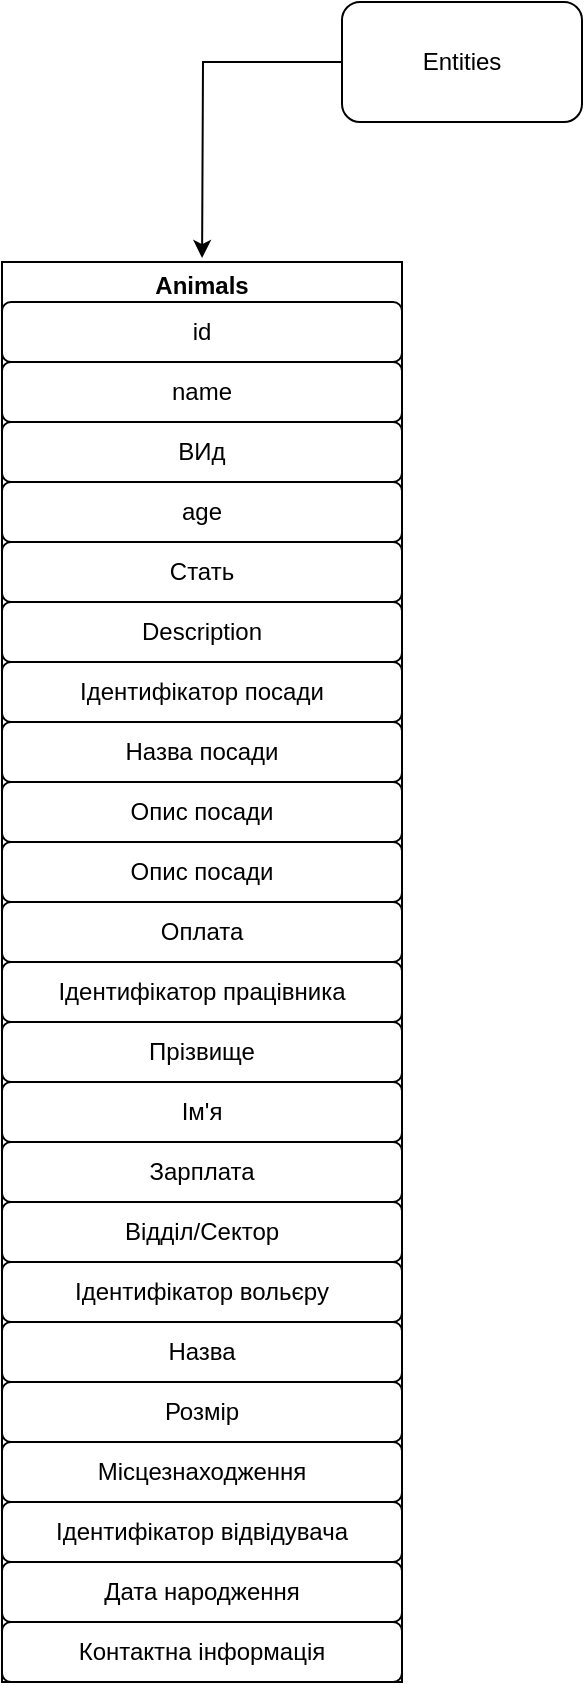 <mxfile version="24.2.2" type="github">
  <diagram name="Страница — 1" id="502B-_kw1vN6G0MiNI7r">
    <mxGraphModel dx="872" dy="481" grid="1" gridSize="10" guides="1" tooltips="1" connect="1" arrows="1" fold="1" page="1" pageScale="1" pageWidth="827" pageHeight="1169" math="0" shadow="0">
      <root>
        <mxCell id="0" />
        <mxCell id="1" parent="0" />
        <mxCell id="poFuWDEIFJVg8fxHqKOv-1" value="&lt;span dir=&quot;ltr&quot; class=&quot;ui-provider a b c d e f g h i j k l m n o p q r s t u v w x y z ab ac ae af ag ah ai aj ak&quot;&gt;Entities&lt;/span&gt;" style="rounded=1;whiteSpace=wrap;html=1;" vertex="1" parent="1">
          <mxGeometry x="290" y="60" width="120" height="60" as="geometry" />
        </mxCell>
        <mxCell id="poFuWDEIFJVg8fxHqKOv-3" style="edgeStyle=orthogonalEdgeStyle;rounded=0;orthogonalLoop=1;jettySize=auto;html=1;entryX=0.417;entryY=-0.033;entryDx=0;entryDy=0;entryPerimeter=0;" edge="1" parent="1" source="poFuWDEIFJVg8fxHqKOv-1">
          <mxGeometry relative="1" as="geometry">
            <mxPoint x="220.04" y="188.02" as="targetPoint" />
          </mxGeometry>
        </mxCell>
        <mxCell id="poFuWDEIFJVg8fxHqKOv-9" value="Animals" style="swimlane;whiteSpace=wrap;html=1;" vertex="1" parent="1">
          <mxGeometry x="120" y="190" width="200" height="710" as="geometry" />
        </mxCell>
        <mxCell id="poFuWDEIFJVg8fxHqKOv-10" value="id" style="rounded=1;whiteSpace=wrap;html=1;" vertex="1" parent="poFuWDEIFJVg8fxHqKOv-9">
          <mxGeometry y="20" width="200" height="30" as="geometry" />
        </mxCell>
        <mxCell id="poFuWDEIFJVg8fxHqKOv-11" value="name" style="rounded=1;whiteSpace=wrap;html=1;" vertex="1" parent="poFuWDEIFJVg8fxHqKOv-9">
          <mxGeometry y="50" width="200" height="30" as="geometry" />
        </mxCell>
        <mxCell id="poFuWDEIFJVg8fxHqKOv-12" value="ВИд" style="rounded=1;whiteSpace=wrap;html=1;" vertex="1" parent="poFuWDEIFJVg8fxHqKOv-9">
          <mxGeometry y="80" width="200" height="30" as="geometry" />
        </mxCell>
        <mxCell id="poFuWDEIFJVg8fxHqKOv-13" value="age" style="rounded=1;whiteSpace=wrap;html=1;" vertex="1" parent="poFuWDEIFJVg8fxHqKOv-9">
          <mxGeometry y="110" width="200" height="30" as="geometry" />
        </mxCell>
        <mxCell id="poFuWDEIFJVg8fxHqKOv-14" value="Стать" style="rounded=1;whiteSpace=wrap;html=1;" vertex="1" parent="poFuWDEIFJVg8fxHqKOv-9">
          <mxGeometry y="140" width="200" height="30" as="geometry" />
        </mxCell>
        <mxCell id="poFuWDEIFJVg8fxHqKOv-15" value="Description" style="rounded=1;whiteSpace=wrap;html=1;" vertex="1" parent="poFuWDEIFJVg8fxHqKOv-9">
          <mxGeometry y="170" width="200" height="30" as="geometry" />
        </mxCell>
        <mxCell id="poFuWDEIFJVg8fxHqKOv-16" value="&lt;span dir=&quot;ltr&quot; class=&quot;ui-provider a b c d e f g h i j k l m n o p q r s t u v w x y z ab ac ae af ag ah ai aj ak&quot;&gt;Ідентифікатор посади&lt;/span&gt;" style="rounded=1;whiteSpace=wrap;html=1;" vertex="1" parent="poFuWDEIFJVg8fxHqKOv-9">
          <mxGeometry y="200" width="200" height="30" as="geometry" />
        </mxCell>
        <mxCell id="poFuWDEIFJVg8fxHqKOv-17" value="&lt;span dir=&quot;ltr&quot; class=&quot;ui-provider a b c d e f g h i j k l m n o p q r s t u v w x y z ab ac ae af ag ah ai aj ak&quot;&gt;Назва посади&lt;/span&gt;" style="rounded=1;whiteSpace=wrap;html=1;" vertex="1" parent="poFuWDEIFJVg8fxHqKOv-9">
          <mxGeometry y="230" width="200" height="30" as="geometry" />
        </mxCell>
        <mxCell id="poFuWDEIFJVg8fxHqKOv-18" value="&lt;span dir=&quot;ltr&quot; class=&quot;ui-provider a b c d e f g h i j k l m n o p q r s t u v w x y z ab ac ae af ag ah ai aj ak&quot;&gt;Опис посади&lt;/span&gt;" style="rounded=1;whiteSpace=wrap;html=1;" vertex="1" parent="poFuWDEIFJVg8fxHqKOv-9">
          <mxGeometry y="260" width="200" height="30" as="geometry" />
        </mxCell>
        <mxCell id="poFuWDEIFJVg8fxHqKOv-19" value="&lt;span dir=&quot;ltr&quot; class=&quot;ui-provider a b c d e f g h i j k l m n o p q r s t u v w x y z ab ac ae af ag ah ai aj ak&quot;&gt;Опис посади&lt;/span&gt;" style="rounded=1;whiteSpace=wrap;html=1;" vertex="1" parent="poFuWDEIFJVg8fxHqKOv-9">
          <mxGeometry y="290" width="200" height="30" as="geometry" />
        </mxCell>
        <mxCell id="poFuWDEIFJVg8fxHqKOv-20" value="&lt;span dir=&quot;ltr&quot; class=&quot;ui-provider a b c d e f g h i j k l m n o p q r s t u v w x y z ab ac ae af ag ah ai aj ak&quot;&gt;Оплата&lt;/span&gt;" style="rounded=1;whiteSpace=wrap;html=1;" vertex="1" parent="poFuWDEIFJVg8fxHqKOv-9">
          <mxGeometry y="320" width="200" height="30" as="geometry" />
        </mxCell>
        <mxCell id="poFuWDEIFJVg8fxHqKOv-21" value="&lt;span dir=&quot;ltr&quot; class=&quot;ui-provider a b c d e f g h i j k l m n o p q r s t u v w x y z ab ac ae af ag ah ai aj ak&quot;&gt;Ідентифікатор працівника&lt;/span&gt;" style="rounded=1;whiteSpace=wrap;html=1;" vertex="1" parent="poFuWDEIFJVg8fxHqKOv-9">
          <mxGeometry y="350" width="200" height="30" as="geometry" />
        </mxCell>
        <mxCell id="poFuWDEIFJVg8fxHqKOv-22" value="&lt;span dir=&quot;ltr&quot; class=&quot;ui-provider a b c d e f g h i j k l m n o p q r s t u v w x y z ab ac ae af ag ah ai aj ak&quot;&gt;Прізвище&lt;/span&gt;" style="rounded=1;whiteSpace=wrap;html=1;" vertex="1" parent="poFuWDEIFJVg8fxHqKOv-9">
          <mxGeometry y="380" width="200" height="30" as="geometry" />
        </mxCell>
        <mxCell id="poFuWDEIFJVg8fxHqKOv-23" value="&lt;span dir=&quot;ltr&quot; class=&quot;ui-provider a b c d e f g h i j k l m n o p q r s t u v w x y z ab ac ae af ag ah ai aj ak&quot;&gt;Ім&#39;я&lt;/span&gt;" style="rounded=1;whiteSpace=wrap;html=1;" vertex="1" parent="poFuWDEIFJVg8fxHqKOv-9">
          <mxGeometry y="410" width="200" height="30" as="geometry" />
        </mxCell>
        <mxCell id="poFuWDEIFJVg8fxHqKOv-24" value="&lt;span dir=&quot;ltr&quot; class=&quot;ui-provider a b c d e f g h i j k l m n o p q r s t u v w x y z ab ac ae af ag ah ai aj ak&quot;&gt;Зарплата&lt;/span&gt;" style="rounded=1;whiteSpace=wrap;html=1;" vertex="1" parent="poFuWDEIFJVg8fxHqKOv-9">
          <mxGeometry y="440" width="200" height="30" as="geometry" />
        </mxCell>
        <mxCell id="poFuWDEIFJVg8fxHqKOv-25" value="&lt;span dir=&quot;ltr&quot; class=&quot;ui-provider a b c d e f g h i j k l m n o p q r s t u v w x y z ab ac ae af ag ah ai aj ak&quot;&gt;Відділ/Сектор&lt;/span&gt;" style="rounded=1;whiteSpace=wrap;html=1;" vertex="1" parent="poFuWDEIFJVg8fxHqKOv-9">
          <mxGeometry y="470" width="200" height="30" as="geometry" />
        </mxCell>
        <mxCell id="poFuWDEIFJVg8fxHqKOv-26" value="&lt;span dir=&quot;ltr&quot; class=&quot;ui-provider a b c d e f g h i j k l m n o p q r s t u v w x y z ab ac ae af ag ah ai aj ak&quot;&gt;Ідентифікатор вольєру&lt;/span&gt;" style="rounded=1;whiteSpace=wrap;html=1;" vertex="1" parent="poFuWDEIFJVg8fxHqKOv-9">
          <mxGeometry y="500" width="200" height="30" as="geometry" />
        </mxCell>
        <mxCell id="poFuWDEIFJVg8fxHqKOv-27" value="&lt;span dir=&quot;ltr&quot; class=&quot;ui-provider a b c d e f g h i j k l m n o p q r s t u v w x y z ab ac ae af ag ah ai aj ak&quot;&gt;Назва&lt;/span&gt;" style="rounded=1;whiteSpace=wrap;html=1;" vertex="1" parent="poFuWDEIFJVg8fxHqKOv-9">
          <mxGeometry y="530" width="200" height="30" as="geometry" />
        </mxCell>
        <mxCell id="poFuWDEIFJVg8fxHqKOv-39" value="&lt;span dir=&quot;ltr&quot; class=&quot;ui-provider a b c d e f g h i j k l m n o p q r s t u v w x y z ab ac ae af ag ah ai aj ak&quot;&gt;Розмір&lt;/span&gt;" style="rounded=1;whiteSpace=wrap;html=1;" vertex="1" parent="poFuWDEIFJVg8fxHqKOv-9">
          <mxGeometry y="560" width="200" height="30" as="geometry" />
        </mxCell>
        <mxCell id="poFuWDEIFJVg8fxHqKOv-40" value="&lt;span dir=&quot;ltr&quot; class=&quot;ui-provider a b c d e f g h i j k l m n o p q r s t u v w x y z ab ac ae af ag ah ai aj ak&quot;&gt;Місцезнаходження&lt;/span&gt;" style="rounded=1;whiteSpace=wrap;html=1;" vertex="1" parent="poFuWDEIFJVg8fxHqKOv-9">
          <mxGeometry y="590" width="200" height="30" as="geometry" />
        </mxCell>
        <mxCell id="poFuWDEIFJVg8fxHqKOv-41" value="&lt;span dir=&quot;ltr&quot; class=&quot;ui-provider a b c d e f g h i j k l m n o p q r s t u v w x y z ab ac ae af ag ah ai aj ak&quot;&gt;Ідентифікатор відвідувача&lt;/span&gt;" style="rounded=1;whiteSpace=wrap;html=1;" vertex="1" parent="poFuWDEIFJVg8fxHqKOv-9">
          <mxGeometry y="620" width="200" height="30" as="geometry" />
        </mxCell>
        <mxCell id="poFuWDEIFJVg8fxHqKOv-42" value="&lt;span dir=&quot;ltr&quot; class=&quot;ui-provider a b c d e f g h i j k l m n o p q r s t u v w x y z ab ac ae af ag ah ai aj ak&quot;&gt;Дата&amp;nbsp;&lt;/span&gt;&lt;span dir=&quot;ltr&quot; class=&quot;ui-provider a b c d e f g h i j k l m n o p q r s t u v w x y z ab ac ae af ag ah ai aj ak&quot;&gt;народження&lt;/span&gt;" style="rounded=1;whiteSpace=wrap;html=1;" vertex="1" parent="poFuWDEIFJVg8fxHqKOv-9">
          <mxGeometry y="650" width="200" height="30" as="geometry" />
        </mxCell>
        <mxCell id="poFuWDEIFJVg8fxHqKOv-43" value="&lt;span dir=&quot;ltr&quot; class=&quot;ui-provider a b c d e f g h i j k l m n o p q r s t u v w x y z ab ac ae af ag ah ai aj ak&quot;&gt;Контактна інформація&lt;/span&gt;" style="rounded=1;whiteSpace=wrap;html=1;" vertex="1" parent="poFuWDEIFJVg8fxHqKOv-9">
          <mxGeometry y="680" width="200" height="30" as="geometry" />
        </mxCell>
      </root>
    </mxGraphModel>
  </diagram>
</mxfile>
